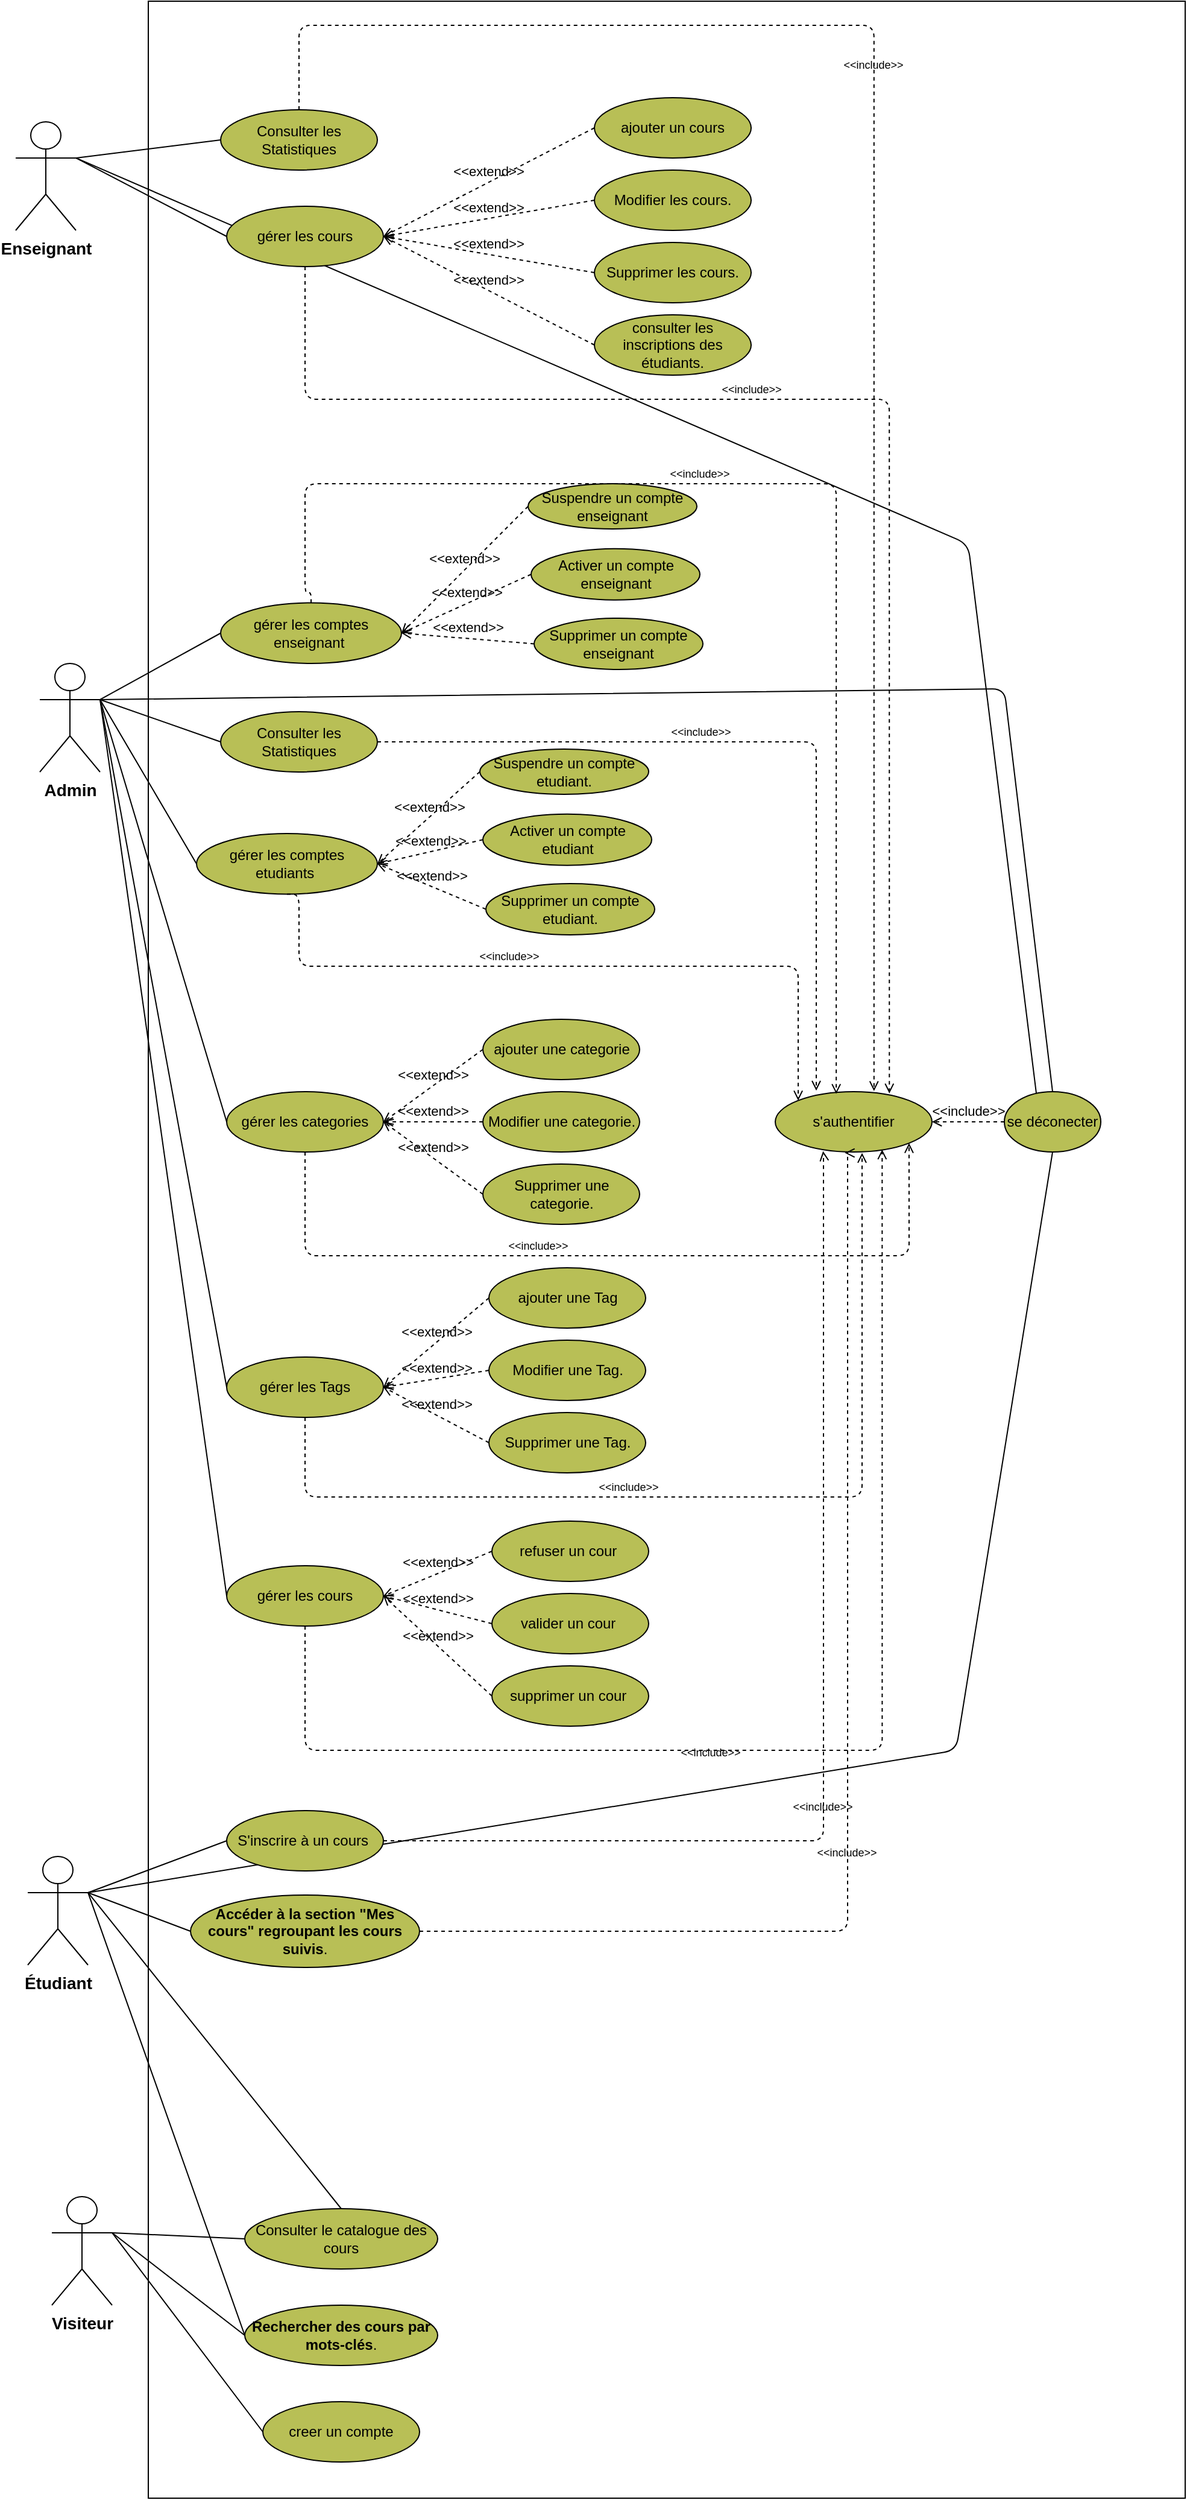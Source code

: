 <mxfile>
    <diagram id="_o7a_Rgqdpmq-Mc68ZD_" name="Page-1">
        <mxGraphModel dx="2580" dy="1408" grid="1" gridSize="10" guides="1" tooltips="1" connect="1" arrows="1" fold="1" page="1" pageScale="1" pageWidth="850" pageHeight="1100" math="0" shadow="0">
            <root>
                <mxCell id="0"/>
                <mxCell id="1" parent="0"/>
                <mxCell id="30" value="" style="rounded=0;whiteSpace=wrap;html=1;" vertex="1" parent="1">
                    <mxGeometry x="510" y="50" width="860" height="2070" as="geometry"/>
                </mxCell>
                <mxCell id="LYh1yNM5z3HZ3jnRtjPd-69" style="edgeStyle=none;html=1;exitX=1;exitY=0.333;exitDx=0;exitDy=0;exitPerimeter=0;endArrow=none;endFill=0;entryX=0;entryY=0.5;entryDx=0;entryDy=0;" parent="1" source="4" target="LYh1yNM5z3HZ3jnRtjPd-21" edge="1">
                    <mxGeometry relative="1" as="geometry">
                        <mxPoint x="550" y="1570" as="targetPoint"/>
                    </mxGeometry>
                </mxCell>
                <mxCell id="LYh1yNM5z3HZ3jnRtjPd-70" style="edgeStyle=none;html=1;exitX=1;exitY=0.333;exitDx=0;exitDy=0;exitPerimeter=0;entryX=0;entryY=0.5;entryDx=0;entryDy=0;endArrow=none;endFill=0;" parent="1" source="4" target="LYh1yNM5z3HZ3jnRtjPd-23" edge="1">
                    <mxGeometry relative="1" as="geometry">
                        <mxPoint x="544.68" y="1653.1" as="targetPoint"/>
                    </mxGeometry>
                </mxCell>
                <mxCell id="LYh1yNM5z3HZ3jnRtjPd-71" style="edgeStyle=none;html=1;exitX=1;exitY=0.333;exitDx=0;exitDy=0;exitPerimeter=0;entryX=0.5;entryY=0;entryDx=0;entryDy=0;endArrow=none;endFill=0;" parent="1" source="4" target="LYh1yNM5z3HZ3jnRtjPd-15" edge="1">
                    <mxGeometry relative="1" as="geometry">
                        <mxPoint x="540.0" y="1715" as="targetPoint"/>
                    </mxGeometry>
                </mxCell>
                <mxCell id="LYh1yNM5z3HZ3jnRtjPd-115" style="edgeStyle=none;html=1;exitX=1;exitY=0.333;exitDx=0;exitDy=0;exitPerimeter=0;entryX=0.5;entryY=1;entryDx=0;entryDy=0;endArrow=none;endFill=0;" parent="1" source="4" target="LYh1yNM5z3HZ3jnRtjPd-113" edge="1">
                    <mxGeometry relative="1" as="geometry">
                        <Array as="points">
                            <mxPoint x="1180" y="1500"/>
                        </Array>
                    </mxGeometry>
                </mxCell>
                <mxCell id="4" value="&lt;span style=&quot;box-sizing: border-box; border: 0px solid; --tw-border-spacing-x: 0; --tw-border-spacing-y: 0; --tw-translate-x: 0; --tw-translate-y: 0; --tw-rotate: 0; --tw-skew-x: 0; --tw-skew-y: 0; --tw-scale-x: 1; --tw-scale-y: 1; --tw-pan-x: ; --tw-pan-y: ; --tw-pinch-zoom: ; --tw-scroll-snap-strictness: proximity; --tw-gradient-from-position: ; --tw-gradient-via-position: ; --tw-gradient-to-position: ; --tw-ordinal: ; --tw-slashed-zero: ; --tw-numeric-figure: ; --tw-numeric-spacing: ; --tw-numeric-fraction: ; --tw-ring-inset: ; --tw-ring-offset-width: 0px; --tw-ring-offset-color: #fff; --tw-ring-color: rgba(59,130,246,.5); --tw-ring-offset-shadow: 0 0 #0000; --tw-ring-shadow: 0 0 #0000; --tw-shadow: 0 0 #0000; --tw-shadow-colored: 0 0 #0000; --tw-blur: ; --tw-brightness: ; --tw-contrast: ; --tw-grayscale: ; --tw-hue-rotate: ; --tw-invert: ; --tw-saturate: ; --tw-sepia: ; --tw-drop-shadow: ; --tw-backdrop-blur: ; --tw-backdrop-brightness: ; --tw-backdrop-contrast: ; --tw-backdrop-grayscale: ; --tw-backdrop-hue-rotate: ; --tw-backdrop-invert: ; --tw-backdrop-opacity: ; --tw-backdrop-saturate: ; --tw-backdrop-sepia: ; --tw-contain-size: ; --tw-contain-layout: ; --tw-contain-paint: ; --tw-contain-style: ; font-weight: bolder; color: rgb(0, 0, 0); font-family: &amp;quot;Nunito Sans&amp;quot;, sans-serif; font-size: 14px; text-align: start; background-color: rgb(255, 255, 255);&quot;&gt;Étudiant&lt;/span&gt;" style="shape=umlActor;verticalLabelPosition=bottom;verticalAlign=top;html=1;outlineConnect=0;" parent="1" vertex="1">
                    <mxGeometry x="410" y="1588" width="50" height="90" as="geometry"/>
                </mxCell>
                <mxCell id="LYh1yNM5z3HZ3jnRtjPd-73" style="edgeStyle=none;html=1;exitX=1;exitY=0.333;exitDx=0;exitDy=0;exitPerimeter=0;entryX=0;entryY=0.5;entryDx=0;entryDy=0;endArrow=none;endFill=0;" parent="1" source="5" target="LYh1yNM5z3HZ3jnRtjPd-30" edge="1">
                    <mxGeometry relative="1" as="geometry"/>
                </mxCell>
                <mxCell id="LYh1yNM5z3HZ3jnRtjPd-74" style="edgeStyle=none;html=1;exitX=1;exitY=0.333;exitDx=0;exitDy=0;exitPerimeter=0;entryX=0;entryY=0.5;entryDx=0;entryDy=0;endArrow=none;endFill=0;" parent="1" source="5" target="LYh1yNM5z3HZ3jnRtjPd-31" edge="1">
                    <mxGeometry relative="1" as="geometry"/>
                </mxCell>
                <mxCell id="LYh1yNM5z3HZ3jnRtjPd-117" style="edgeStyle=none;html=1;exitX=1;exitY=0.333;exitDx=0;exitDy=0;exitPerimeter=0;endArrow=none;endFill=0;entryX=0.332;entryY=0.035;entryDx=0;entryDy=0;entryPerimeter=0;" parent="1" source="5" target="LYh1yNM5z3HZ3jnRtjPd-113" edge="1">
                    <mxGeometry relative="1" as="geometry">
                        <Array as="points">
                            <mxPoint x="1190" y="500"/>
                        </Array>
                    </mxGeometry>
                </mxCell>
                <mxCell id="5" value="&lt;span style=&quot;box-sizing: border-box; border: 0px solid; --tw-border-spacing-x: 0; --tw-border-spacing-y: 0; --tw-translate-x: 0; --tw-translate-y: 0; --tw-rotate: 0; --tw-skew-x: 0; --tw-skew-y: 0; --tw-scale-x: 1; --tw-scale-y: 1; --tw-pan-x: ; --tw-pan-y: ; --tw-pinch-zoom: ; --tw-scroll-snap-strictness: proximity; --tw-gradient-from-position: ; --tw-gradient-via-position: ; --tw-gradient-to-position: ; --tw-ordinal: ; --tw-slashed-zero: ; --tw-numeric-figure: ; --tw-numeric-spacing: ; --tw-numeric-fraction: ; --tw-ring-inset: ; --tw-ring-offset-width: 0px; --tw-ring-offset-color: #fff; --tw-ring-color: rgba(59,130,246,.5); --tw-ring-offset-shadow: 0 0 #0000; --tw-ring-shadow: 0 0 #0000; --tw-shadow: 0 0 #0000; --tw-shadow-colored: 0 0 #0000; --tw-blur: ; --tw-brightness: ; --tw-contrast: ; --tw-grayscale: ; --tw-hue-rotate: ; --tw-invert: ; --tw-saturate: ; --tw-sepia: ; --tw-drop-shadow: ; --tw-backdrop-blur: ; --tw-backdrop-brightness: ; --tw-backdrop-contrast: ; --tw-backdrop-grayscale: ; --tw-backdrop-hue-rotate: ; --tw-backdrop-invert: ; --tw-backdrop-opacity: ; --tw-backdrop-saturate: ; --tw-backdrop-sepia: ; --tw-contain-size: ; --tw-contain-layout: ; --tw-contain-paint: ; --tw-contain-style: ; font-weight: bolder; color: rgb(0, 0, 0); font-family: &amp;quot;Nunito Sans&amp;quot;, sans-serif; font-size: 14px; text-align: start; background-color: rgb(255, 255, 255);&quot;&gt;Enseignant&lt;/span&gt;" style="shape=umlActor;verticalLabelPosition=bottom;verticalAlign=top;html=1;outlineConnect=0;" parent="1" vertex="1">
                    <mxGeometry x="400" y="150" width="50" height="90" as="geometry"/>
                </mxCell>
                <mxCell id="LYh1yNM5z3HZ3jnRtjPd-61" style="edgeStyle=none;html=1;exitX=1;exitY=0.333;exitDx=0;exitDy=0;exitPerimeter=0;entryX=0;entryY=0.5;entryDx=0;entryDy=0;endArrow=none;endFill=0;" parent="1" source="6" target="22" edge="1">
                    <mxGeometry relative="1" as="geometry">
                        <mxPoint x="575" y="545" as="targetPoint"/>
                    </mxGeometry>
                </mxCell>
                <mxCell id="LYh1yNM5z3HZ3jnRtjPd-62" style="edgeStyle=none;html=1;exitX=1;exitY=0.333;exitDx=0;exitDy=0;exitPerimeter=0;entryX=0;entryY=0.5;entryDx=0;entryDy=0;endArrow=none;endFill=0;" parent="1" source="6" target="LYh1yNM5z3HZ3jnRtjPd-42" edge="1">
                    <mxGeometry relative="1" as="geometry"/>
                </mxCell>
                <mxCell id="LYh1yNM5z3HZ3jnRtjPd-63" style="edgeStyle=none;html=1;exitX=1;exitY=0.333;exitDx=0;exitDy=0;exitPerimeter=0;entryX=0;entryY=0.5;entryDx=0;entryDy=0;endArrow=none;endFill=0;" parent="1" source="6" target="LYh1yNM5z3HZ3jnRtjPd-36" edge="1">
                    <mxGeometry relative="1" as="geometry"/>
                </mxCell>
                <mxCell id="LYh1yNM5z3HZ3jnRtjPd-64" style="edgeStyle=none;html=1;exitX=1;exitY=0.333;exitDx=0;exitDy=0;exitPerimeter=0;entryX=0;entryY=0.5;entryDx=0;entryDy=0;endArrow=none;endFill=0;" parent="1" source="6" target="LYh1yNM5z3HZ3jnRtjPd-55" edge="1">
                    <mxGeometry relative="1" as="geometry"/>
                </mxCell>
                <mxCell id="LYh1yNM5z3HZ3jnRtjPd-65" style="edgeStyle=none;html=1;exitX=1;exitY=0.333;exitDx=0;exitDy=0;exitPerimeter=0;entryX=0;entryY=0.5;entryDx=0;entryDy=0;endArrow=none;endFill=0;" parent="1" source="6" target="LYh1yNM5z3HZ3jnRtjPd-56" edge="1">
                    <mxGeometry relative="1" as="geometry"/>
                </mxCell>
                <mxCell id="LYh1yNM5z3HZ3jnRtjPd-66" style="edgeStyle=none;html=1;exitX=1;exitY=0.333;exitDx=0;exitDy=0;exitPerimeter=0;entryX=0;entryY=0.5;entryDx=0;entryDy=0;endArrow=none;endFill=0;" parent="1" source="6" target="LYh1yNM5z3HZ3jnRtjPd-60" edge="1">
                    <mxGeometry relative="1" as="geometry"/>
                </mxCell>
                <mxCell id="LYh1yNM5z3HZ3jnRtjPd-116" style="edgeStyle=none;html=1;exitX=1;exitY=0.333;exitDx=0;exitDy=0;exitPerimeter=0;entryX=0.5;entryY=0;entryDx=0;entryDy=0;endArrow=none;endFill=0;" parent="1" source="6" target="LYh1yNM5z3HZ3jnRtjPd-113" edge="1">
                    <mxGeometry relative="1" as="geometry">
                        <Array as="points">
                            <mxPoint x="1220" y="620"/>
                        </Array>
                    </mxGeometry>
                </mxCell>
                <mxCell id="6" value="&lt;span style=&quot;box-sizing: border-box; border: 0px solid; --tw-border-spacing-x: 0; --tw-border-spacing-y: 0; --tw-translate-x: 0; --tw-translate-y: 0; --tw-rotate: 0; --tw-skew-x: 0; --tw-skew-y: 0; --tw-scale-x: 1; --tw-scale-y: 1; --tw-pan-x: ; --tw-pan-y: ; --tw-pinch-zoom: ; --tw-scroll-snap-strictness: proximity; --tw-gradient-from-position: ; --tw-gradient-via-position: ; --tw-gradient-to-position: ; --tw-ordinal: ; --tw-slashed-zero: ; --tw-numeric-figure: ; --tw-numeric-spacing: ; --tw-numeric-fraction: ; --tw-ring-inset: ; --tw-ring-offset-width: 0px; --tw-ring-offset-color: #fff; --tw-ring-color: rgba(59,130,246,.5); --tw-ring-offset-shadow: 0 0 #0000; --tw-ring-shadow: 0 0 #0000; --tw-shadow: 0 0 #0000; --tw-shadow-colored: 0 0 #0000; --tw-blur: ; --tw-brightness: ; --tw-contrast: ; --tw-grayscale: ; --tw-hue-rotate: ; --tw-invert: ; --tw-saturate: ; --tw-sepia: ; --tw-drop-shadow: ; --tw-backdrop-blur: ; --tw-backdrop-brightness: ; --tw-backdrop-contrast: ; --tw-backdrop-grayscale: ; --tw-backdrop-hue-rotate: ; --tw-backdrop-invert: ; --tw-backdrop-opacity: ; --tw-backdrop-saturate: ; --tw-backdrop-sepia: ; --tw-contain-size: ; --tw-contain-layout: ; --tw-contain-paint: ; --tw-contain-style: ; font-weight: bolder; color: rgb(0, 0, 0); font-family: &amp;quot;Nunito Sans&amp;quot;, sans-serif; font-size: 14px; text-align: start; background-color: rgb(255, 255, 255);&quot;&gt;Admin&lt;/span&gt;" style="shape=umlActor;verticalLabelPosition=bottom;verticalAlign=top;html=1;outlineConnect=0;" parent="1" vertex="1">
                    <mxGeometry x="420" y="599" width="50" height="90" as="geometry"/>
                </mxCell>
                <mxCell id="LYh1yNM5z3HZ3jnRtjPd-67" style="edgeStyle=none;html=1;exitX=1;exitY=0.333;exitDx=0;exitDy=0;exitPerimeter=0;entryX=0;entryY=0.5;entryDx=0;entryDy=0;endArrow=none;endFill=0;" parent="1" source="7" target="LYh1yNM5z3HZ3jnRtjPd-15" edge="1">
                    <mxGeometry relative="1" as="geometry"/>
                </mxCell>
                <mxCell id="LYh1yNM5z3HZ3jnRtjPd-68" style="edgeStyle=none;html=1;exitX=1;exitY=0.333;exitDx=0;exitDy=0;exitPerimeter=0;entryX=0;entryY=0.5;entryDx=0;entryDy=0;endArrow=none;endFill=0;" parent="1" source="7" target="LYh1yNM5z3HZ3jnRtjPd-17" edge="1">
                    <mxGeometry relative="1" as="geometry"/>
                </mxCell>
                <mxCell id="LYh1yNM5z3HZ3jnRtjPd-112" style="edgeStyle=none;html=1;exitX=1;exitY=0.333;exitDx=0;exitDy=0;exitPerimeter=0;entryX=0;entryY=0.5;entryDx=0;entryDy=0;endArrow=none;endFill=0;" parent="1" source="7" target="LYh1yNM5z3HZ3jnRtjPd-111" edge="1">
                    <mxGeometry relative="1" as="geometry"/>
                </mxCell>
                <mxCell id="7" value="&lt;span style=&quot;box-sizing: border-box; border: 0px solid; --tw-border-spacing-x: 0; --tw-border-spacing-y: 0; --tw-translate-x: 0; --tw-translate-y: 0; --tw-rotate: 0; --tw-skew-x: 0; --tw-skew-y: 0; --tw-scale-x: 1; --tw-scale-y: 1; --tw-pan-x: ; --tw-pan-y: ; --tw-pinch-zoom: ; --tw-scroll-snap-strictness: proximity; --tw-gradient-from-position: ; --tw-gradient-via-position: ; --tw-gradient-to-position: ; --tw-ordinal: ; --tw-slashed-zero: ; --tw-numeric-figure: ; --tw-numeric-spacing: ; --tw-numeric-fraction: ; --tw-ring-inset: ; --tw-ring-offset-width: 0px; --tw-ring-offset-color: #fff; --tw-ring-color: rgba(59,130,246,.5); --tw-ring-offset-shadow: 0 0 #0000; --tw-ring-shadow: 0 0 #0000; --tw-shadow: 0 0 #0000; --tw-shadow-colored: 0 0 #0000; --tw-blur: ; --tw-brightness: ; --tw-contrast: ; --tw-grayscale: ; --tw-hue-rotate: ; --tw-invert: ; --tw-saturate: ; --tw-sepia: ; --tw-drop-shadow: ; --tw-backdrop-blur: ; --tw-backdrop-brightness: ; --tw-backdrop-contrast: ; --tw-backdrop-grayscale: ; --tw-backdrop-hue-rotate: ; --tw-backdrop-invert: ; --tw-backdrop-opacity: ; --tw-backdrop-saturate: ; --tw-backdrop-sepia: ; --tw-contain-size: ; --tw-contain-layout: ; --tw-contain-paint: ; --tw-contain-style: ; font-weight: bolder; color: rgb(0, 0, 0); font-family: &amp;quot;Nunito Sans&amp;quot;, sans-serif; font-size: 14px; text-align: start; background-color: rgb(255, 255, 255);&quot;&gt;Visiteur&lt;/span&gt;" style="shape=umlActor;verticalLabelPosition=bottom;verticalAlign=top;html=1;outlineConnect=0;" parent="1" vertex="1">
                    <mxGeometry x="430" y="1870" width="50" height="90" as="geometry"/>
                </mxCell>
                <mxCell id="LYh1yNM5z3HZ3jnRtjPd-15" value="Consulter le catalogue des cours" style="ellipse;whiteSpace=wrap;html=1;fillColor=#B8BF56;" parent="1" vertex="1">
                    <mxGeometry x="590" y="1880" width="160" height="50" as="geometry"/>
                </mxCell>
                <mxCell id="LYh1yNM5z3HZ3jnRtjPd-17" value="&lt;strong&gt;Rechercher des cours par mots-clés&lt;/strong&gt;." style="ellipse;whiteSpace=wrap;html=1;fillColor=#B8BF56;" parent="1" vertex="1">
                    <mxGeometry x="590" y="1960" width="160" height="50" as="geometry"/>
                </mxCell>
                <mxCell id="LYh1yNM5z3HZ3jnRtjPd-21" value="S'inscrire à un cours&amp;nbsp;" style="ellipse;whiteSpace=wrap;html=1;fillColor=#B8BF56;" parent="1" vertex="1">
                    <mxGeometry x="575" y="1550" width="130" height="50" as="geometry"/>
                </mxCell>
                <mxCell id="LYh1yNM5z3HZ3jnRtjPd-23" value="&lt;strong&gt;Accéder à la section &quot;Mes cours&quot; regroupant les cours suivis&lt;/strong&gt;." style="ellipse;whiteSpace=wrap;html=1;fillColor=#B8BF56;" parent="1" vertex="1">
                    <mxGeometry x="545" y="1620" width="190" height="60" as="geometry"/>
                </mxCell>
                <mxCell id="LYh1yNM5z3HZ3jnRtjPd-26" value="ajouter un cours" style="ellipse;whiteSpace=wrap;html=1;fillColor=#B8BF56;" parent="1" vertex="1">
                    <mxGeometry x="880" y="130" width="130" height="50" as="geometry"/>
                </mxCell>
                <mxCell id="LYh1yNM5z3HZ3jnRtjPd-27" value="Supprimer les cours." style="ellipse;whiteSpace=wrap;html=1;fillColor=#B8BF56;" parent="1" vertex="1">
                    <mxGeometry x="880" y="250" width="130" height="50" as="geometry"/>
                </mxCell>
                <mxCell id="LYh1yNM5z3HZ3jnRtjPd-29" value="Modifier les cours." style="ellipse;whiteSpace=wrap;html=1;fillColor=#B8BF56;" parent="1" vertex="1">
                    <mxGeometry x="880" y="190" width="130" height="50" as="geometry"/>
                </mxCell>
                <mxCell id="LYh1yNM5z3HZ3jnRtjPd-30" value="Consulter les Statistiques" style="ellipse;whiteSpace=wrap;html=1;fillColor=#B8BF56;" parent="1" vertex="1">
                    <mxGeometry x="570" y="140" width="130" height="50" as="geometry"/>
                </mxCell>
                <mxCell id="LYh1yNM5z3HZ3jnRtjPd-31" value="gérer les cours" style="ellipse;whiteSpace=wrap;html=1;fillColor=#B8BF56;" parent="1" vertex="1">
                    <mxGeometry x="575" y="220" width="130" height="50" as="geometry"/>
                </mxCell>
                <mxCell id="LYh1yNM5z3HZ3jnRtjPd-32" value="consulter les inscriptions des étudiants." style="ellipse;whiteSpace=wrap;html=1;fillColor=#B8BF56;" parent="1" vertex="1">
                    <mxGeometry x="880" y="310" width="130" height="50" as="geometry"/>
                </mxCell>
                <mxCell id="LYh1yNM5z3HZ3jnRtjPd-36" value="gérer les comptes&lt;br&gt;etudiants&amp;nbsp;" style="ellipse;whiteSpace=wrap;html=1;fillColor=#B8BF56;" parent="1" vertex="1">
                    <mxGeometry x="550" y="740" width="150" height="50.25" as="geometry"/>
                </mxCell>
                <mxCell id="LYh1yNM5z3HZ3jnRtjPd-38" value="Activer un compte&lt;br&gt;etudiant" style="ellipse;whiteSpace=wrap;html=1;fillColor=#B8BF56;" parent="1" vertex="1">
                    <mxGeometry x="787.5" y="723.88" width="140" height="42.5" as="geometry"/>
                </mxCell>
                <mxCell id="LYh1yNM5z3HZ3jnRtjPd-40" value="Supprimer un compte&lt;br&gt;etudiant." style="ellipse;whiteSpace=wrap;html=1;fillColor=#B8BF56;" parent="1" vertex="1">
                    <mxGeometry x="790" y="781.5" width="140" height="42.5" as="geometry"/>
                </mxCell>
                <mxCell id="LYh1yNM5z3HZ3jnRtjPd-41" value="Suspendre un compte&lt;br&gt;etudiant." style="ellipse;whiteSpace=wrap;html=1;fillColor=#B8BF56;" parent="1" vertex="1">
                    <mxGeometry x="785" y="670" width="140" height="37.5" as="geometry"/>
                </mxCell>
                <mxCell id="LYh1yNM5z3HZ3jnRtjPd-42" value="Consulter les Statistiques" style="ellipse;whiteSpace=wrap;html=1;fillColor=#B8BF56;" parent="1" vertex="1">
                    <mxGeometry x="570" y="639" width="130" height="50" as="geometry"/>
                </mxCell>
                <mxCell id="LYh1yNM5z3HZ3jnRtjPd-46" value="ajouter une categorie" style="ellipse;whiteSpace=wrap;html=1;fillColor=#B8BF56;" parent="1" vertex="1">
                    <mxGeometry x="787.5" y="894" width="130" height="50" as="geometry"/>
                </mxCell>
                <mxCell id="LYh1yNM5z3HZ3jnRtjPd-47" value="Supprimer une categorie." style="ellipse;whiteSpace=wrap;html=1;fillColor=#B8BF56;" parent="1" vertex="1">
                    <mxGeometry x="787.5" y="1014" width="130" height="50" as="geometry"/>
                </mxCell>
                <mxCell id="LYh1yNM5z3HZ3jnRtjPd-48" value="Modifier une categorie." style="ellipse;whiteSpace=wrap;html=1;fillColor=#B8BF56;" parent="1" vertex="1">
                    <mxGeometry x="787.5" y="954" width="130" height="50" as="geometry"/>
                </mxCell>
                <mxCell id="LYh1yNM5z3HZ3jnRtjPd-49" value="ajouter une Tag" style="ellipse;whiteSpace=wrap;html=1;fillColor=#B8BF56;" parent="1" vertex="1">
                    <mxGeometry x="792.5" y="1100" width="130" height="50" as="geometry"/>
                </mxCell>
                <mxCell id="LYh1yNM5z3HZ3jnRtjPd-50" value="Supprimer une Tag." style="ellipse;whiteSpace=wrap;html=1;fillColor=#B8BF56;" parent="1" vertex="1">
                    <mxGeometry x="792.5" y="1220" width="130" height="50" as="geometry"/>
                </mxCell>
                <mxCell id="LYh1yNM5z3HZ3jnRtjPd-51" value="Modifier une Tag." style="ellipse;whiteSpace=wrap;html=1;fillColor=#B8BF56;" parent="1" vertex="1">
                    <mxGeometry x="792.5" y="1160" width="130" height="50" as="geometry"/>
                </mxCell>
                <mxCell id="LYh1yNM5z3HZ3jnRtjPd-55" value="gérer les categories" style="ellipse;whiteSpace=wrap;html=1;fillColor=#B8BF56;" parent="1" vertex="1">
                    <mxGeometry x="575" y="954" width="130" height="50" as="geometry"/>
                </mxCell>
                <mxCell id="LYh1yNM5z3HZ3jnRtjPd-56" value="gérer les Tags" style="ellipse;whiteSpace=wrap;html=1;fillColor=#B8BF56;" parent="1" vertex="1">
                    <mxGeometry x="575" y="1174" width="130" height="50" as="geometry"/>
                </mxCell>
                <mxCell id="LYh1yNM5z3HZ3jnRtjPd-60" value="gérer les cours" style="ellipse;whiteSpace=wrap;html=1;fillColor=#B8BF56;" parent="1" vertex="1">
                    <mxGeometry x="575" y="1347" width="130" height="50" as="geometry"/>
                </mxCell>
                <mxCell id="LYh1yNM5z3HZ3jnRtjPd-75" style="edgeStyle=none;html=1;exitX=1;exitY=0.333;exitDx=0;exitDy=0;exitPerimeter=0;entryX=0;entryY=0.5;entryDx=0;entryDy=0;endArrow=none;endFill=0;" parent="1" source="4" target="LYh1yNM5z3HZ3jnRtjPd-17" edge="1">
                    <mxGeometry relative="1" as="geometry">
                        <mxPoint x="480.0" y="1630" as="sourcePoint"/>
                        <mxPoint x="660.0" y="1890" as="targetPoint"/>
                    </mxGeometry>
                </mxCell>
                <mxCell id="LYh1yNM5z3HZ3jnRtjPd-77" value="&amp;lt;&amp;lt;extend&amp;gt;&amp;gt;" style="html=1;verticalAlign=bottom;labelBackgroundColor=none;endArrow=open;endFill=0;dashed=1;entryX=1;entryY=0.5;entryDx=0;entryDy=0;exitX=0;exitY=0.5;exitDx=0;exitDy=0;" parent="1" source="LYh1yNM5z3HZ3jnRtjPd-29" target="LYh1yNM5z3HZ3jnRtjPd-31" edge="1">
                    <mxGeometry width="160" relative="1" as="geometry">
                        <mxPoint x="810" y="330" as="sourcePoint"/>
                        <mxPoint x="970" y="330" as="targetPoint"/>
                        <mxPoint as="offset"/>
                    </mxGeometry>
                </mxCell>
                <mxCell id="LYh1yNM5z3HZ3jnRtjPd-78" value="&amp;lt;&amp;lt;extend&amp;gt;&amp;gt;" style="html=1;verticalAlign=bottom;labelBackgroundColor=none;endArrow=open;endFill=0;dashed=1;exitX=0;exitY=0.5;exitDx=0;exitDy=0;entryX=1;entryY=0.5;entryDx=0;entryDy=0;" parent="1" source="LYh1yNM5z3HZ3jnRtjPd-27" target="LYh1yNM5z3HZ3jnRtjPd-31" edge="1">
                    <mxGeometry width="160" relative="1" as="geometry">
                        <mxPoint x="765.0" y="220.0" as="sourcePoint"/>
                        <mxPoint x="710" y="250" as="targetPoint"/>
                        <mxPoint as="offset"/>
                    </mxGeometry>
                </mxCell>
                <mxCell id="LYh1yNM5z3HZ3jnRtjPd-80" value="&amp;lt;&amp;lt;extend&amp;gt;&amp;gt;" style="html=1;verticalAlign=bottom;labelBackgroundColor=none;endArrow=open;endFill=0;dashed=1;exitX=0;exitY=0.5;exitDx=0;exitDy=0;entryX=1;entryY=0.5;entryDx=0;entryDy=0;" parent="1" source="LYh1yNM5z3HZ3jnRtjPd-32" target="LYh1yNM5z3HZ3jnRtjPd-31" edge="1">
                    <mxGeometry width="160" relative="1" as="geometry">
                        <mxPoint x="750.0" y="265" as="sourcePoint"/>
                        <mxPoint x="715.0" y="255.0" as="targetPoint"/>
                        <mxPoint as="offset"/>
                    </mxGeometry>
                </mxCell>
                <mxCell id="LYh1yNM5z3HZ3jnRtjPd-81" value="&amp;lt;&amp;lt;extend&amp;gt;&amp;gt;" style="html=1;verticalAlign=bottom;labelBackgroundColor=none;endArrow=open;endFill=0;dashed=1;entryX=1;entryY=0.5;entryDx=0;entryDy=0;exitX=0;exitY=0.5;exitDx=0;exitDy=0;" parent="1" source="LYh1yNM5z3HZ3jnRtjPd-38" target="LYh1yNM5z3HZ3jnRtjPd-36" edge="1">
                    <mxGeometry width="160" relative="1" as="geometry">
                        <mxPoint x="755" y="685.0" as="sourcePoint"/>
                        <mxPoint x="645" y="755" as="targetPoint"/>
                        <mxPoint as="offset"/>
                    </mxGeometry>
                </mxCell>
                <mxCell id="LYh1yNM5z3HZ3jnRtjPd-82" value="&amp;lt;&amp;lt;extend&amp;gt;&amp;gt;" style="html=1;verticalAlign=bottom;labelBackgroundColor=none;endArrow=open;endFill=0;dashed=1;exitX=0;exitY=0.5;exitDx=0;exitDy=0;entryX=1;entryY=0.5;entryDx=0;entryDy=0;" parent="1" source="LYh1yNM5z3HZ3jnRtjPd-41" target="LYh1yNM5z3HZ3jnRtjPd-36" edge="1">
                    <mxGeometry width="160" relative="1" as="geometry">
                        <mxPoint x="755" y="755" as="sourcePoint"/>
                        <mxPoint x="645" y="755" as="targetPoint"/>
                        <mxPoint as="offset"/>
                    </mxGeometry>
                </mxCell>
                <mxCell id="LYh1yNM5z3HZ3jnRtjPd-83" value="&amp;lt;&amp;lt;extend&amp;gt;&amp;gt;" style="html=1;verticalAlign=bottom;labelBackgroundColor=none;endArrow=open;endFill=0;dashed=1;exitX=0;exitY=0.5;exitDx=0;exitDy=0;entryX=1;entryY=0.5;entryDx=0;entryDy=0;" parent="1" source="LYh1yNM5z3HZ3jnRtjPd-40" target="LYh1yNM5z3HZ3jnRtjPd-36" edge="1">
                    <mxGeometry width="160" relative="1" as="geometry">
                        <mxPoint x="755" y="825" as="sourcePoint"/>
                        <mxPoint x="645" y="755" as="targetPoint"/>
                        <mxPoint as="offset"/>
                    </mxGeometry>
                </mxCell>
                <mxCell id="LYh1yNM5z3HZ3jnRtjPd-84" value="&amp;lt;&amp;lt;extend&amp;gt;&amp;gt;" style="html=1;verticalAlign=bottom;labelBackgroundColor=none;endArrow=open;endFill=0;dashed=1;entryX=1;entryY=0.5;entryDx=0;entryDy=0;exitX=0;exitY=0.5;exitDx=0;exitDy=0;" parent="1" source="LYh1yNM5z3HZ3jnRtjPd-46" target="LYh1yNM5z3HZ3jnRtjPd-55" edge="1">
                    <mxGeometry width="160" relative="1" as="geometry">
                        <mxPoint x="795" y="915.0" as="sourcePoint"/>
                        <mxPoint x="685" y="985" as="targetPoint"/>
                        <mxPoint as="offset"/>
                    </mxGeometry>
                </mxCell>
                <mxCell id="LYh1yNM5z3HZ3jnRtjPd-85" value="&amp;lt;&amp;lt;extend&amp;gt;&amp;gt;" style="html=1;verticalAlign=bottom;labelBackgroundColor=none;endArrow=open;endFill=0;dashed=1;exitX=0;exitY=0.5;exitDx=0;exitDy=0;entryX=1;entryY=0.5;entryDx=0;entryDy=0;" parent="1" source="LYh1yNM5z3HZ3jnRtjPd-48" target="LYh1yNM5z3HZ3jnRtjPd-55" edge="1">
                    <mxGeometry width="160" relative="1" as="geometry">
                        <mxPoint x="795" y="985" as="sourcePoint"/>
                        <mxPoint x="685" y="985" as="targetPoint"/>
                        <mxPoint as="offset"/>
                    </mxGeometry>
                </mxCell>
                <mxCell id="LYh1yNM5z3HZ3jnRtjPd-86" value="&amp;lt;&amp;lt;extend&amp;gt;&amp;gt;" style="html=1;verticalAlign=bottom;labelBackgroundColor=none;endArrow=open;endFill=0;dashed=1;exitX=0;exitY=0.5;exitDx=0;exitDy=0;entryX=1;entryY=0.5;entryDx=0;entryDy=0;" parent="1" source="LYh1yNM5z3HZ3jnRtjPd-47" target="LYh1yNM5z3HZ3jnRtjPd-55" edge="1">
                    <mxGeometry width="160" relative="1" as="geometry">
                        <mxPoint x="795" y="1055" as="sourcePoint"/>
                        <mxPoint x="685" y="985" as="targetPoint"/>
                        <mxPoint as="offset"/>
                    </mxGeometry>
                </mxCell>
                <mxCell id="LYh1yNM5z3HZ3jnRtjPd-87" value="&amp;lt;&amp;lt;extend&amp;gt;&amp;gt;" style="html=1;verticalAlign=bottom;labelBackgroundColor=none;endArrow=open;endFill=0;dashed=1;entryX=1;entryY=0.5;entryDx=0;entryDy=0;exitX=0;exitY=0.5;exitDx=0;exitDy=0;" parent="1" source="LYh1yNM5z3HZ3jnRtjPd-49" target="LYh1yNM5z3HZ3jnRtjPd-56" edge="1">
                    <mxGeometry width="160" relative="1" as="geometry">
                        <mxPoint x="775" y="1135" as="sourcePoint"/>
                        <mxPoint x="665" y="1205" as="targetPoint"/>
                        <mxPoint as="offset"/>
                    </mxGeometry>
                </mxCell>
                <mxCell id="LYh1yNM5z3HZ3jnRtjPd-88" value="&amp;lt;&amp;lt;extend&amp;gt;&amp;gt;" style="html=1;verticalAlign=bottom;labelBackgroundColor=none;endArrow=open;endFill=0;dashed=1;exitX=0;exitY=0.5;exitDx=0;exitDy=0;entryX=1;entryY=0.5;entryDx=0;entryDy=0;" parent="1" source="LYh1yNM5z3HZ3jnRtjPd-51" target="LYh1yNM5z3HZ3jnRtjPd-56" edge="1">
                    <mxGeometry width="160" relative="1" as="geometry">
                        <mxPoint x="775" y="1205" as="sourcePoint"/>
                        <mxPoint x="665" y="1205" as="targetPoint"/>
                        <mxPoint as="offset"/>
                    </mxGeometry>
                </mxCell>
                <mxCell id="LYh1yNM5z3HZ3jnRtjPd-89" value="&amp;lt;&amp;lt;extend&amp;gt;&amp;gt;" style="html=1;verticalAlign=bottom;labelBackgroundColor=none;endArrow=open;endFill=0;dashed=1;exitX=0;exitY=0.5;exitDx=0;exitDy=0;entryX=1;entryY=0.5;entryDx=0;entryDy=0;" parent="1" source="LYh1yNM5z3HZ3jnRtjPd-50" target="LYh1yNM5z3HZ3jnRtjPd-56" edge="1">
                    <mxGeometry width="160" relative="1" as="geometry">
                        <mxPoint x="775" y="1275" as="sourcePoint"/>
                        <mxPoint x="665" y="1205" as="targetPoint"/>
                        <mxPoint as="offset"/>
                    </mxGeometry>
                </mxCell>
                <mxCell id="LYh1yNM5z3HZ3jnRtjPd-93" value="&amp;lt;&amp;lt;extend&amp;gt;&amp;gt;" style="html=1;verticalAlign=bottom;labelBackgroundColor=none;endArrow=open;endFill=0;dashed=1;entryX=1;entryY=0.5;entryDx=0;entryDy=0;exitX=0;exitY=0.5;exitDx=0;exitDy=0;" parent="1" source="13" target="LYh1yNM5z3HZ3jnRtjPd-60" edge="1">
                    <mxGeometry width="160" relative="1" as="geometry">
                        <mxPoint x="800.0" y="1325.25" as="sourcePoint"/>
                        <mxPoint x="675" y="1356" as="targetPoint"/>
                        <mxPoint as="offset"/>
                    </mxGeometry>
                </mxCell>
                <mxCell id="LYh1yNM5z3HZ3jnRtjPd-94" value="&amp;lt;&amp;lt;extend&amp;gt;&amp;gt;" style="html=1;verticalAlign=bottom;labelBackgroundColor=none;endArrow=open;endFill=0;dashed=1;exitX=0;exitY=0.5;exitDx=0;exitDy=0;entryX=1;entryY=0.5;entryDx=0;entryDy=0;" parent="1" source="14" target="LYh1yNM5z3HZ3jnRtjPd-60" edge="1">
                    <mxGeometry width="160" relative="1" as="geometry">
                        <mxPoint x="800.0" y="1386.75" as="sourcePoint"/>
                        <mxPoint x="710" y="1370" as="targetPoint"/>
                        <mxPoint as="offset"/>
                    </mxGeometry>
                </mxCell>
                <mxCell id="LYh1yNM5z3HZ3jnRtjPd-97" value="s'authentifier" style="ellipse;whiteSpace=wrap;html=1;fillColor=#B8BF56;" parent="1" vertex="1">
                    <mxGeometry x="1030" y="954" width="130" height="50" as="geometry"/>
                </mxCell>
                <mxCell id="LYh1yNM5z3HZ3jnRtjPd-100" value="&amp;lt;&amp;lt;include&amp;gt;&amp;gt;" style="html=1;verticalAlign=bottom;labelBackgroundColor=none;endArrow=open;endFill=0;dashed=1;fontSize=9;exitX=0.5;exitY=0;exitDx=0;exitDy=0;edgeStyle=orthogonalEdgeStyle;entryX=0.63;entryY=-0.011;entryDx=0;entryDy=0;entryPerimeter=0;" parent="1" source="LYh1yNM5z3HZ3jnRtjPd-30" target="LYh1yNM5z3HZ3jnRtjPd-97" edge="1">
                    <mxGeometry x="-0.178" width="160" relative="1" as="geometry">
                        <mxPoint x="714" y="105" as="sourcePoint"/>
                        <mxPoint x="1104" y="964" as="targetPoint"/>
                        <mxPoint x="-1" as="offset"/>
                        <Array as="points">
                            <mxPoint x="635" y="70"/>
                            <mxPoint x="1112" y="70"/>
                        </Array>
                    </mxGeometry>
                </mxCell>
                <mxCell id="LYh1yNM5z3HZ3jnRtjPd-101" value="&amp;lt;&amp;lt;include&amp;gt;&amp;gt;" style="html=1;verticalAlign=bottom;labelBackgroundColor=none;endArrow=open;endFill=0;dashed=1;fontSize=9;exitX=0.5;exitY=1;exitDx=0;exitDy=0;edgeStyle=orthogonalEdgeStyle;entryX=0.728;entryY=0.029;entryDx=0;entryDy=0;entryPerimeter=0;" parent="1" source="LYh1yNM5z3HZ3jnRtjPd-31" target="LYh1yNM5z3HZ3jnRtjPd-97" edge="1">
                    <mxGeometry x="-0.178" width="160" relative="1" as="geometry">
                        <mxPoint x="725" y="55" as="sourcePoint"/>
                        <mxPoint x="1115" y="914" as="targetPoint"/>
                        <mxPoint x="-1" as="offset"/>
                        <Array as="points">
                            <mxPoint x="640" y="380"/>
                            <mxPoint x="1125" y="380"/>
                        </Array>
                    </mxGeometry>
                </mxCell>
                <mxCell id="LYh1yNM5z3HZ3jnRtjPd-102" value="&amp;lt;&amp;lt;include&amp;gt;&amp;gt;" style="html=1;verticalAlign=bottom;labelBackgroundColor=none;endArrow=open;endFill=0;dashed=1;fontSize=9;edgeStyle=orthogonalEdgeStyle;entryX=0.389;entryY=0.036;entryDx=0;entryDy=0;entryPerimeter=0;exitX=0.5;exitY=0;exitDx=0;exitDy=0;" parent="1" source="22" target="LYh1yNM5z3HZ3jnRtjPd-97" edge="1">
                    <mxGeometry x="-0.178" width="160" relative="1" as="geometry">
                        <mxPoint x="640" y="520" as="sourcePoint"/>
                        <mxPoint x="1082" y="960" as="targetPoint"/>
                        <mxPoint x="-1" as="offset"/>
                        <Array as="points">
                            <mxPoint x="640" y="540"/>
                            <mxPoint x="640" y="450"/>
                            <mxPoint x="1081" y="450"/>
                        </Array>
                    </mxGeometry>
                </mxCell>
                <mxCell id="LYh1yNM5z3HZ3jnRtjPd-103" value="&amp;lt;&amp;lt;include&amp;gt;&amp;gt;" style="html=1;verticalAlign=bottom;labelBackgroundColor=none;endArrow=open;endFill=0;dashed=1;fontSize=9;exitX=1;exitY=0.5;exitDx=0;exitDy=0;edgeStyle=orthogonalEdgeStyle;entryX=0.264;entryY=-0.018;entryDx=0;entryDy=0;entryPerimeter=0;" parent="1" source="LYh1yNM5z3HZ3jnRtjPd-42" target="LYh1yNM5z3HZ3jnRtjPd-97" edge="1">
                    <mxGeometry x="-0.178" width="160" relative="1" as="geometry">
                        <mxPoint x="555" y="460.02" as="sourcePoint"/>
                        <mxPoint x="1039.64" y="1145.47" as="targetPoint"/>
                        <mxPoint x="-1" as="offset"/>
                        <Array as="points">
                            <mxPoint x="1064" y="664"/>
                            <mxPoint x="1064" y="953"/>
                        </Array>
                    </mxGeometry>
                </mxCell>
                <mxCell id="LYh1yNM5z3HZ3jnRtjPd-104" value="&amp;lt;&amp;lt;include&amp;gt;&amp;gt;" style="html=1;verticalAlign=bottom;labelBackgroundColor=none;endArrow=open;endFill=0;dashed=1;fontSize=9;exitX=0.5;exitY=1;exitDx=0;exitDy=0;edgeStyle=orthogonalEdgeStyle;entryX=0;entryY=0;entryDx=0;entryDy=0;" parent="1" source="LYh1yNM5z3HZ3jnRtjPd-36" target="LYh1yNM5z3HZ3jnRtjPd-97" edge="1">
                    <mxGeometry x="-0.178" width="160" relative="1" as="geometry">
                        <mxPoint x="665.68" y="658.19" as="sourcePoint"/>
                        <mxPoint x="1030" y="947.29" as="targetPoint"/>
                        <mxPoint x="-1" as="offset"/>
                        <Array as="points">
                            <mxPoint x="635" y="850"/>
                            <mxPoint x="1049" y="850"/>
                        </Array>
                    </mxGeometry>
                </mxCell>
                <mxCell id="LYh1yNM5z3HZ3jnRtjPd-105" value="&amp;lt;&amp;lt;include&amp;gt;&amp;gt;" style="html=1;verticalAlign=bottom;labelBackgroundColor=none;endArrow=open;endFill=0;dashed=1;fontSize=9;exitX=0.5;exitY=1;exitDx=0;exitDy=0;edgeStyle=orthogonalEdgeStyle;entryX=1;entryY=1;entryDx=0;entryDy=0;" parent="1" source="LYh1yNM5z3HZ3jnRtjPd-55" target="LYh1yNM5z3HZ3jnRtjPd-97" edge="1">
                    <mxGeometry x="-0.178" width="160" relative="1" as="geometry">
                        <mxPoint x="645" y="980.25" as="sourcePoint"/>
                        <mxPoint x="1058.72" y="1171.446" as="targetPoint"/>
                        <mxPoint x="-1" as="offset"/>
                        <Array as="points">
                            <mxPoint x="640" y="1090"/>
                            <mxPoint x="1141" y="1090"/>
                        </Array>
                    </mxGeometry>
                </mxCell>
                <mxCell id="LYh1yNM5z3HZ3jnRtjPd-106" value="&amp;lt;&amp;lt;include&amp;gt;&amp;gt;" style="html=1;verticalAlign=bottom;labelBackgroundColor=none;endArrow=open;endFill=0;dashed=1;fontSize=9;exitX=0.5;exitY=1;exitDx=0;exitDy=0;edgeStyle=orthogonalEdgeStyle;entryX=0.55;entryY=1.016;entryDx=0;entryDy=0;entryPerimeter=0;" parent="1" source="LYh1yNM5z3HZ3jnRtjPd-56" target="LYh1yNM5z3HZ3jnRtjPd-97" edge="1">
                    <mxGeometry x="-0.178" width="160" relative="1" as="geometry">
                        <mxPoint x="650" y="1014" as="sourcePoint"/>
                        <mxPoint x="1151.28" y="1006.554" as="targetPoint"/>
                        <mxPoint x="-1" as="offset"/>
                        <Array as="points">
                            <mxPoint x="640" y="1290"/>
                            <mxPoint x="1102" y="1290"/>
                            <mxPoint x="1102" y="1005"/>
                        </Array>
                    </mxGeometry>
                </mxCell>
                <mxCell id="LYh1yNM5z3HZ3jnRtjPd-108" value="&amp;lt;&amp;lt;include&amp;gt;&amp;gt;" style="html=1;verticalAlign=bottom;labelBackgroundColor=none;endArrow=open;endFill=0;dashed=1;fontSize=9;exitX=0.5;exitY=1;exitDx=0;exitDy=0;edgeStyle=orthogonalEdgeStyle;entryX=0.682;entryY=0.959;entryDx=0;entryDy=0;entryPerimeter=0;" parent="1" source="LYh1yNM5z3HZ3jnRtjPd-60" target="LYh1yNM5z3HZ3jnRtjPd-97" edge="1">
                    <mxGeometry x="-0.187" y="-10" width="160" relative="1" as="geometry">
                        <mxPoint x="650" y="1234" as="sourcePoint"/>
                        <mxPoint x="1105" y="1014" as="targetPoint"/>
                        <mxPoint as="offset"/>
                        <Array as="points">
                            <mxPoint x="640" y="1500"/>
                            <mxPoint x="1119" y="1500"/>
                        </Array>
                    </mxGeometry>
                </mxCell>
                <mxCell id="LYh1yNM5z3HZ3jnRtjPd-109" value="&amp;lt;&amp;lt;include&amp;gt;&amp;gt;" style="html=1;verticalAlign=bottom;labelBackgroundColor=none;endArrow=open;endFill=0;dashed=1;fontSize=9;exitX=1;exitY=0.5;exitDx=0;exitDy=0;edgeStyle=orthogonalEdgeStyle;entryX=0.305;entryY=0.986;entryDx=0;entryDy=0;entryPerimeter=0;" parent="1" source="LYh1yNM5z3HZ3jnRtjPd-21" target="LYh1yNM5z3HZ3jnRtjPd-97" edge="1">
                    <mxGeometry x="-0.178" width="160" relative="1" as="geometry">
                        <mxPoint x="650" y="1475.05" as="sourcePoint"/>
                        <mxPoint x="1128.66" y="1080" as="targetPoint"/>
                        <mxPoint x="-1" as="offset"/>
                        <Array as="points">
                            <mxPoint x="1070" y="1575"/>
                            <mxPoint x="1070" y="1006"/>
                            <mxPoint x="1070" y="1006"/>
                        </Array>
                    </mxGeometry>
                </mxCell>
                <mxCell id="LYh1yNM5z3HZ3jnRtjPd-110" value="&amp;lt;&amp;lt;include&amp;gt;&amp;gt;" style="html=1;verticalAlign=bottom;labelBackgroundColor=none;endArrow=open;endFill=0;dashed=1;fontSize=9;exitX=1;exitY=0.5;exitDx=0;exitDy=0;edgeStyle=orthogonalEdgeStyle;entryX=0.444;entryY=1.016;entryDx=0;entryDy=0;entryPerimeter=0;" parent="1" source="LYh1yNM5z3HZ3jnRtjPd-23" target="LYh1yNM5z3HZ3jnRtjPd-97" edge="1">
                    <mxGeometry x="-0.178" width="160" relative="1" as="geometry">
                        <mxPoint x="715" y="1585" as="sourcePoint"/>
                        <mxPoint x="1079.65" y="1013.3" as="targetPoint"/>
                        <mxPoint x="-1" as="offset"/>
                        <Array as="points">
                            <mxPoint x="1090" y="1650"/>
                            <mxPoint x="1090" y="1005"/>
                        </Array>
                    </mxGeometry>
                </mxCell>
                <mxCell id="LYh1yNM5z3HZ3jnRtjPd-111" value="creer un compte" style="ellipse;whiteSpace=wrap;html=1;fillColor=#B8BF56;" parent="1" vertex="1">
                    <mxGeometry x="605" y="2040" width="130" height="50" as="geometry"/>
                </mxCell>
                <mxCell id="LYh1yNM5z3HZ3jnRtjPd-113" value="se déconecter" style="ellipse;whiteSpace=wrap;html=1;fillColor=#B8BF56;" parent="1" vertex="1">
                    <mxGeometry x="1220" y="954" width="80" height="50" as="geometry"/>
                </mxCell>
                <mxCell id="LYh1yNM5z3HZ3jnRtjPd-114" value="&amp;lt;&amp;lt;include&amp;gt;&amp;gt;" style="html=1;verticalAlign=bottom;labelBackgroundColor=none;endArrow=open;endFill=0;dashed=1;exitX=0;exitY=0.5;exitDx=0;exitDy=0;entryX=1;entryY=0.5;entryDx=0;entryDy=0;" parent="1" source="LYh1yNM5z3HZ3jnRtjPd-113" target="LYh1yNM5z3HZ3jnRtjPd-97" edge="1">
                    <mxGeometry width="160" relative="1" as="geometry">
                        <mxPoint x="1287.5" y="989" as="sourcePoint"/>
                        <mxPoint x="1205.0" y="989" as="targetPoint"/>
                        <mxPoint as="offset"/>
                    </mxGeometry>
                </mxCell>
                <mxCell id="8" value="&amp;lt;&amp;lt;extend&amp;gt;&amp;gt;" style="html=1;verticalAlign=bottom;labelBackgroundColor=none;endArrow=open;endFill=0;dashed=1;exitX=0;exitY=0.5;exitDx=0;exitDy=0;entryX=1;entryY=0.5;entryDx=0;entryDy=0;" parent="1" source="LYh1yNM5z3HZ3jnRtjPd-26" target="LYh1yNM5z3HZ3jnRtjPd-31" edge="1">
                    <mxGeometry width="160" relative="1" as="geometry">
                        <mxPoint x="890" y="225" as="sourcePoint"/>
                        <mxPoint x="710" y="260" as="targetPoint"/>
                        <mxPoint as="offset"/>
                    </mxGeometry>
                </mxCell>
                <mxCell id="9" value="supprimer un cour&amp;nbsp;" style="ellipse;whiteSpace=wrap;html=1;fillColor=#B8BF56;" parent="1" vertex="1">
                    <mxGeometry x="795" y="1430" width="130" height="50" as="geometry"/>
                </mxCell>
                <mxCell id="11" value="&amp;lt;&amp;lt;extend&amp;gt;&amp;gt;" style="html=1;verticalAlign=bottom;labelBackgroundColor=none;endArrow=open;endFill=0;dashed=1;exitX=0;exitY=0.5;exitDx=0;exitDy=0;entryX=1;entryY=0.5;entryDx=0;entryDy=0;" parent="1" source="9" target="LYh1yNM5z3HZ3jnRtjPd-60" edge="1">
                    <mxGeometry width="160" relative="1" as="geometry">
                        <mxPoint x="810" y="1380.5" as="sourcePoint"/>
                        <mxPoint x="715" y="1382" as="targetPoint"/>
                        <mxPoint as="offset"/>
                    </mxGeometry>
                </mxCell>
                <mxCell id="13" value="refuser un cour&amp;nbsp;" style="ellipse;whiteSpace=wrap;html=1;fillColor=#B8BF56;" parent="1" vertex="1">
                    <mxGeometry x="795" y="1310" width="130" height="50" as="geometry"/>
                </mxCell>
                <mxCell id="14" value="valider un cour&amp;nbsp;" style="ellipse;whiteSpace=wrap;html=1;fillColor=#B8BF56;" parent="1" vertex="1">
                    <mxGeometry x="795" y="1370" width="130" height="50" as="geometry"/>
                </mxCell>
                <mxCell id="22" value="gérer les comptes&lt;br&gt;enseignant&amp;nbsp;" style="ellipse;whiteSpace=wrap;html=1;fillColor=#B8BF56;" vertex="1" parent="1">
                    <mxGeometry x="570" y="548.75" width="150" height="50.25" as="geometry"/>
                </mxCell>
                <mxCell id="23" value="Activer un compte&lt;br&gt;enseignant" style="ellipse;whiteSpace=wrap;html=1;fillColor=#B8BF56;" vertex="1" parent="1">
                    <mxGeometry x="827.5" y="503.88" width="140" height="42.5" as="geometry"/>
                </mxCell>
                <mxCell id="24" value="Supprimer un compte&lt;br&gt;enseignant" style="ellipse;whiteSpace=wrap;html=1;fillColor=#B8BF56;" vertex="1" parent="1">
                    <mxGeometry x="830" y="561.5" width="140" height="42.5" as="geometry"/>
                </mxCell>
                <mxCell id="25" value="Suspendre un compte&lt;br&gt;enseignant" style="ellipse;whiteSpace=wrap;html=1;fillColor=#B8BF56;" vertex="1" parent="1">
                    <mxGeometry x="825" y="450" width="140" height="37.5" as="geometry"/>
                </mxCell>
                <mxCell id="26" value="&amp;lt;&amp;lt;extend&amp;gt;&amp;gt;" style="html=1;verticalAlign=bottom;labelBackgroundColor=none;endArrow=open;endFill=0;dashed=1;entryX=1;entryY=0.5;entryDx=0;entryDy=0;exitX=0;exitY=0.5;exitDx=0;exitDy=0;" edge="1" source="23" target="22" parent="1">
                    <mxGeometry width="160" relative="1" as="geometry">
                        <mxPoint x="795" y="485.0" as="sourcePoint"/>
                        <mxPoint x="685" y="555" as="targetPoint"/>
                        <mxPoint as="offset"/>
                    </mxGeometry>
                </mxCell>
                <mxCell id="27" value="&amp;lt;&amp;lt;extend&amp;gt;&amp;gt;" style="html=1;verticalAlign=bottom;labelBackgroundColor=none;endArrow=open;endFill=0;dashed=1;exitX=0;exitY=0.5;exitDx=0;exitDy=0;entryX=1;entryY=0.5;entryDx=0;entryDy=0;" edge="1" source="25" target="22" parent="1">
                    <mxGeometry width="160" relative="1" as="geometry">
                        <mxPoint x="795" y="555" as="sourcePoint"/>
                        <mxPoint x="685" y="555" as="targetPoint"/>
                        <mxPoint as="offset"/>
                    </mxGeometry>
                </mxCell>
                <mxCell id="28" value="&amp;lt;&amp;lt;extend&amp;gt;&amp;gt;" style="html=1;verticalAlign=bottom;labelBackgroundColor=none;endArrow=open;endFill=0;dashed=1;exitX=0;exitY=0.5;exitDx=0;exitDy=0;entryX=1;entryY=0.5;entryDx=0;entryDy=0;" edge="1" source="24" target="22" parent="1">
                    <mxGeometry width="160" relative="1" as="geometry">
                        <mxPoint x="795" y="625" as="sourcePoint"/>
                        <mxPoint x="685" y="555" as="targetPoint"/>
                        <mxPoint as="offset"/>
                    </mxGeometry>
                </mxCell>
            </root>
        </mxGraphModel>
    </diagram>
</mxfile>